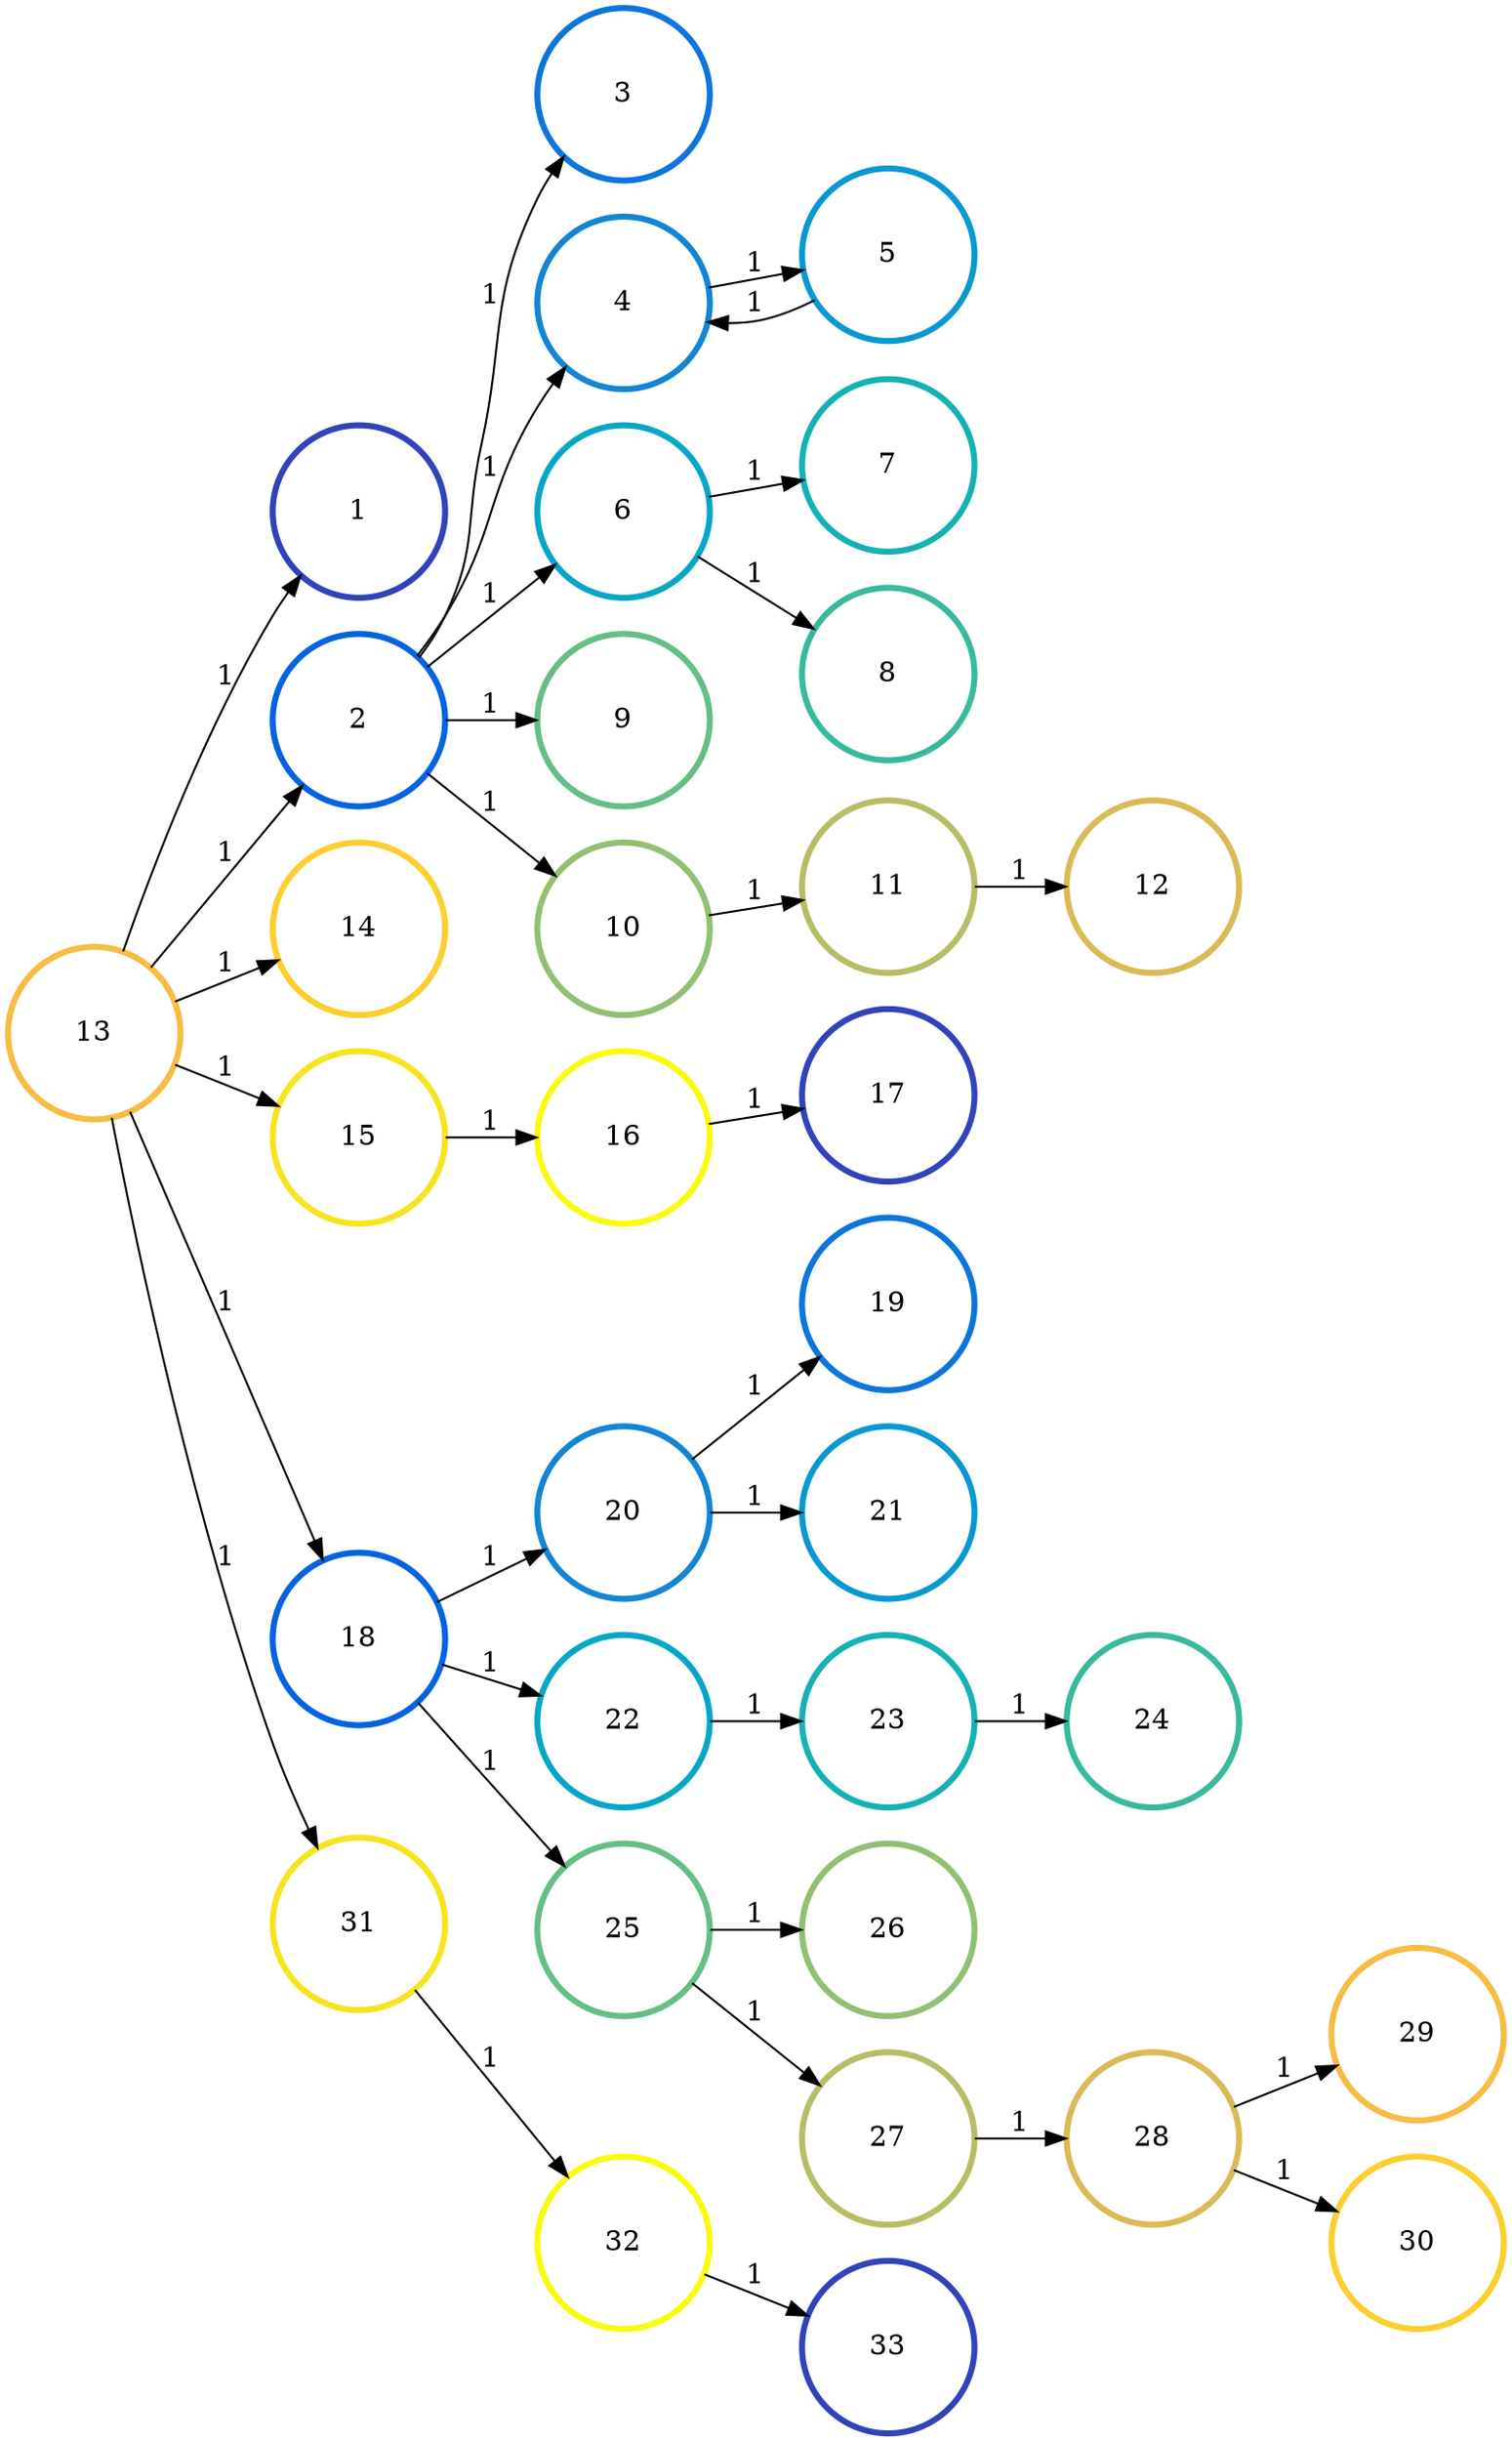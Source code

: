 digraph N {
	overlap="false"
	rankdir="LR"
	0 [label="1",width=1.2,height=1.2,style="",penwidth=3,color="#3243BA"]
	1 [label="2",width=1.2,height=1.2,style="",penwidth=3,color="#0363E1"]
	2 [label="3",width=1.2,height=1.2,style="",penwidth=3,color="#0D75DC"]
	3 [label="4",width=1.2,height=1.2,style="",penwidth=3,color="#1485D4"]
	4 [label="5",width=1.2,height=1.2,style="",penwidth=3,color="#0998D1"]
	5 [label="6",width=1.2,height=1.2,style="",penwidth=3,color="#06A7C6"]
	6 [label="7",width=1.2,height=1.2,style="",penwidth=3,color="#15B1B4"]
	7 [label="8",width=1.2,height=1.2,style="",penwidth=3,color="#38B99E"]
	8 [label="9",width=1.2,height=1.2,style="",penwidth=3,color="#65BE86"]
	9 [label="10",width=1.2,height=1.2,style="",penwidth=3,color="#92BF73"]
	10 [label="11",width=1.2,height=1.2,style="",penwidth=3,color="#B7BD64"]
	11 [label="12",width=1.2,height=1.2,style="",penwidth=3,color="#D9BA56"]
	12 [label="13",width=1.2,height=1.2,style="",penwidth=3,color="#F8BB44"]
	13 [label="14",width=1.2,height=1.2,style="",penwidth=3,color="#FCCE2E"]
	14 [label="15",width=1.2,height=1.2,style="",penwidth=3,color="#F5E41D"]
	15 [label="16",width=1.2,height=1.2,style="",penwidth=3,color="#F9FB0E"]
	16 [label="17",width=1.2,height=1.2,style="",penwidth=3,color="#3243BA"]
	17 [label="18",width=1.2,height=1.2,style="",penwidth=3,color="#0363E1"]
	18 [label="19",width=1.2,height=1.2,style="",penwidth=3,color="#0D75DC"]
	19 [label="20",width=1.2,height=1.2,style="",penwidth=3,color="#1485D4"]
	20 [label="21",width=1.2,height=1.2,style="",penwidth=3,color="#0998D1"]
	21 [label="22",width=1.2,height=1.2,style="",penwidth=3,color="#06A7C6"]
	22 [label="23",width=1.2,height=1.2,style="",penwidth=3,color="#15B1B4"]
	23 [label="24",width=1.2,height=1.2,style="",penwidth=3,color="#38B99E"]
	24 [label="25",width=1.2,height=1.2,style="",penwidth=3,color="#65BE86"]
	25 [label="26",width=1.2,height=1.2,style="",penwidth=3,color="#92BF73"]
	26 [label="27",width=1.2,height=1.2,style="",penwidth=3,color="#B7BD64"]
	27 [label="28",width=1.2,height=1.2,style="",penwidth=3,color="#D9BA56"]
	28 [label="29",width=1.2,height=1.2,style="",penwidth=3,color="#F8BB44"]
	29 [label="30",width=1.2,height=1.2,style="",penwidth=3,color="#FCCE2E"]
	30 [label="31",width=1.2,height=1.2,style="",penwidth=3,color="#F5E41D"]
	31 [label="32",width=1.2,height=1.2,style="",penwidth=3,color="#F9FB0E"]
	32 [label="33",width=1.2,height=1.2,style="",penwidth=3,color="#3243BA"]
	1 -> 2 [penwidth=1,color=black,label="1"]
	1 -> 3 [penwidth=1,color=black,label="1"]
	1 -> 5 [penwidth=1,color=black,label="1"]
	1 -> 8 [penwidth=1,color=black,label="1"]
	1 -> 9 [penwidth=1,color=black,label="1"]
	3 -> 4 [penwidth=1,color=black,label="1"]
	4 -> 3 [penwidth=1,color=black,label="1"]
	5 -> 6 [penwidth=1,color=black,label="1"]
	5 -> 7 [penwidth=1,color=black,label="1"]
	9 -> 10 [penwidth=1,color=black,label="1"]
	10 -> 11 [penwidth=1,color=black,label="1"]
	12 -> 0 [penwidth=1,color=black,label="1"]
	12 -> 1 [penwidth=1,color=black,label="1"]
	12 -> 13 [penwidth=1,color=black,label="1"]
	12 -> 14 [penwidth=1,color=black,label="1"]
	12 -> 17 [penwidth=1,color=black,label="1"]
	12 -> 30 [penwidth=1,color=black,label="1"]
	14 -> 15 [penwidth=1,color=black,label="1"]
	15 -> 16 [penwidth=1,color=black,label="1"]
	17 -> 19 [penwidth=1,color=black,label="1"]
	17 -> 21 [penwidth=1,color=black,label="1"]
	17 -> 24 [penwidth=1,color=black,label="1"]
	19 -> 18 [penwidth=1,color=black,label="1"]
	19 -> 20 [penwidth=1,color=black,label="1"]
	21 -> 22 [penwidth=1,color=black,label="1"]
	22 -> 23 [penwidth=1,color=black,label="1"]
	24 -> 25 [penwidth=1,color=black,label="1"]
	24 -> 26 [penwidth=1,color=black,label="1"]
	26 -> 27 [penwidth=1,color=black,label="1"]
	27 -> 28 [penwidth=1,color=black,label="1"]
	27 -> 29 [penwidth=1,color=black,label="1"]
	30 -> 31 [penwidth=1,color=black,label="1"]
	31 -> 32 [penwidth=1,color=black,label="1"]
}
